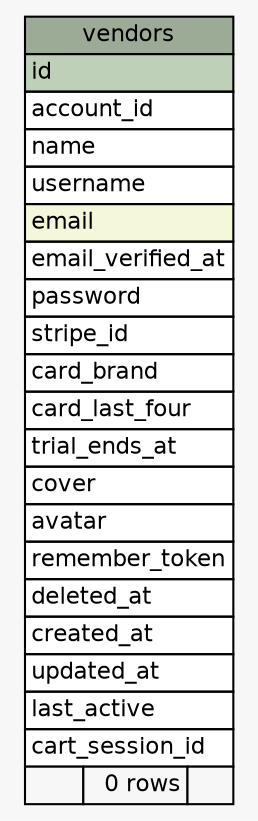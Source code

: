 // dot 2.40.1 on Linux 5.0.0-23-generic
// SchemaSpy rev 590
digraph "vendors" {
  graph [
    rankdir="RL"
    bgcolor="#f7f7f7"
    nodesep="0.18"
    ranksep="0.46"
    fontname="Helvetica"
    fontsize="11"
  ];
  node [
    fontname="Helvetica"
    fontsize="11"
    shape="plaintext"
  ];
  edge [
    arrowsize="0.8"
  ];
  "vendors" [
    label=<
    <TABLE BORDER="0" CELLBORDER="1" CELLSPACING="0" BGCOLOR="#ffffff">
      <TR><TD COLSPAN="3" BGCOLOR="#9bab96" ALIGN="CENTER">vendors</TD></TR>
      <TR><TD PORT="id" COLSPAN="3" BGCOLOR="#bed1b8" ALIGN="LEFT">id</TD></TR>
      <TR><TD PORT="account_id" COLSPAN="3" ALIGN="LEFT">account_id</TD></TR>
      <TR><TD PORT="name" COLSPAN="3" ALIGN="LEFT">name</TD></TR>
      <TR><TD PORT="username" COLSPAN="3" ALIGN="LEFT">username</TD></TR>
      <TR><TD PORT="email" COLSPAN="3" BGCOLOR="#f4f7da" ALIGN="LEFT">email</TD></TR>
      <TR><TD PORT="email_verified_at" COLSPAN="3" ALIGN="LEFT">email_verified_at</TD></TR>
      <TR><TD PORT="password" COLSPAN="3" ALIGN="LEFT">password</TD></TR>
      <TR><TD PORT="stripe_id" COLSPAN="3" ALIGN="LEFT">stripe_id</TD></TR>
      <TR><TD PORT="card_brand" COLSPAN="3" ALIGN="LEFT">card_brand</TD></TR>
      <TR><TD PORT="card_last_four" COLSPAN="3" ALIGN="LEFT">card_last_four</TD></TR>
      <TR><TD PORT="trial_ends_at" COLSPAN="3" ALIGN="LEFT">trial_ends_at</TD></TR>
      <TR><TD PORT="cover" COLSPAN="3" ALIGN="LEFT">cover</TD></TR>
      <TR><TD PORT="avatar" COLSPAN="3" ALIGN="LEFT">avatar</TD></TR>
      <TR><TD PORT="remember_token" COLSPAN="3" ALIGN="LEFT">remember_token</TD></TR>
      <TR><TD PORT="deleted_at" COLSPAN="3" ALIGN="LEFT">deleted_at</TD></TR>
      <TR><TD PORT="created_at" COLSPAN="3" ALIGN="LEFT">created_at</TD></TR>
      <TR><TD PORT="updated_at" COLSPAN="3" ALIGN="LEFT">updated_at</TD></TR>
      <TR><TD PORT="last_active" COLSPAN="3" ALIGN="LEFT">last_active</TD></TR>
      <TR><TD PORT="cart_session_id" COLSPAN="3" ALIGN="LEFT">cart_session_id</TD></TR>
      <TR><TD ALIGN="LEFT" BGCOLOR="#f7f7f7">  </TD><TD ALIGN="RIGHT" BGCOLOR="#f7f7f7">0 rows</TD><TD ALIGN="RIGHT" BGCOLOR="#f7f7f7">  </TD></TR>
    </TABLE>>
    URL="tables/vendors.html"
    tooltip="vendors"
  ];
}
